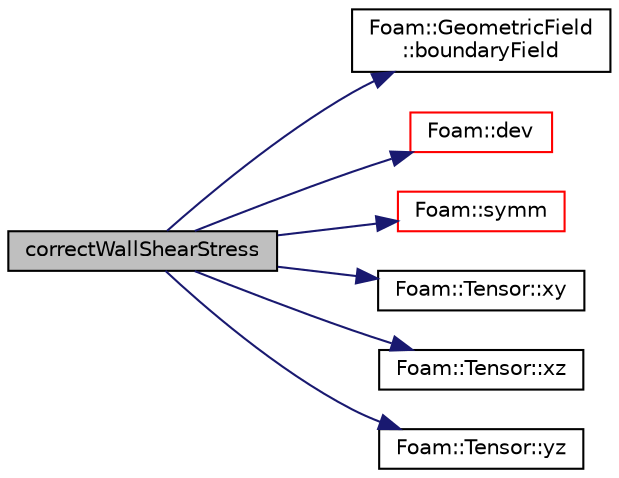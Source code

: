 digraph "correctWallShearStress"
{
  bgcolor="transparent";
  edge [fontname="Helvetica",fontsize="10",labelfontname="Helvetica",labelfontsize="10"];
  node [fontname="Helvetica",fontsize="10",shape=record];
  rankdir="LR";
  Node1 [label="correctWallShearStress",height=0.2,width=0.4,color="black", fillcolor="grey75", style="filled", fontcolor="black"];
  Node1 -> Node2 [color="midnightblue",fontsize="10",style="solid",fontname="Helvetica"];
  Node2 [label="Foam::GeometricField\l::boundaryField",height=0.2,width=0.4,color="black",URL="$a00913.html#a3c6c1a789b48ea0c5e8bff64f9c14f2d",tooltip="Return reference to GeometricBoundaryField. "];
  Node1 -> Node3 [color="midnightblue",fontsize="10",style="solid",fontname="Helvetica"];
  Node3 [label="Foam::dev",height=0.2,width=0.4,color="red",URL="$a10675.html#a042ede1d98e91923a7cc5e14e9f86854"];
  Node1 -> Node4 [color="midnightblue",fontsize="10",style="solid",fontname="Helvetica"];
  Node4 [label="Foam::symm",height=0.2,width=0.4,color="red",URL="$a10675.html#a112755faabb5ff081d7a25a936a1d3c4"];
  Node1 -> Node5 [color="midnightblue",fontsize="10",style="solid",fontname="Helvetica"];
  Node5 [label="Foam::Tensor::xy",height=0.2,width=0.4,color="black",URL="$a02551.html#a9eba447e6738c78e6b0694c15b09236e"];
  Node1 -> Node6 [color="midnightblue",fontsize="10",style="solid",fontname="Helvetica"];
  Node6 [label="Foam::Tensor::xz",height=0.2,width=0.4,color="black",URL="$a02551.html#a217bb40fe6bbc4fd0d1f61fb1585d47e"];
  Node1 -> Node7 [color="midnightblue",fontsize="10",style="solid",fontname="Helvetica"];
  Node7 [label="Foam::Tensor::yz",height=0.2,width=0.4,color="black",URL="$a02551.html#aded7c943a25c96a9b28f63116b1060c8"];
}
